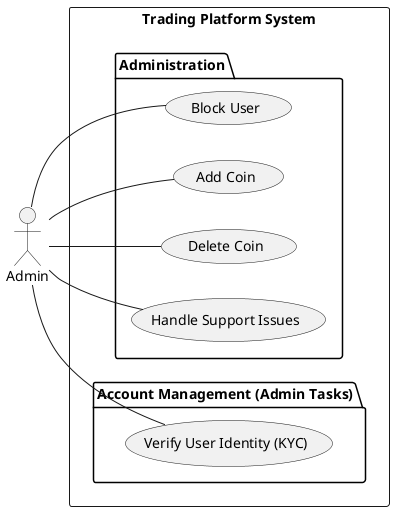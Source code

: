 @startuml TradingPlatform_Admin_UseCases
left to right direction

actor "Admin" as a

rectangle "Trading Platform System" {

    package "Administration" {
        usecase "Block User" as user_block
        usecase "Add Coin" as addCoin
        usecase "Delete Coin" as deleteCoin
        usecase "Handle Support Issues" as handleSupport
    }

    package "Account Management (Admin Tasks)" {
         usecase "Verify User Identity (KYC)" as verify_identity
    }

}

a -- user_block
a -- addCoin
a -- deleteCoin
a -- handleSupport
a -- verify_identity

@enduml
